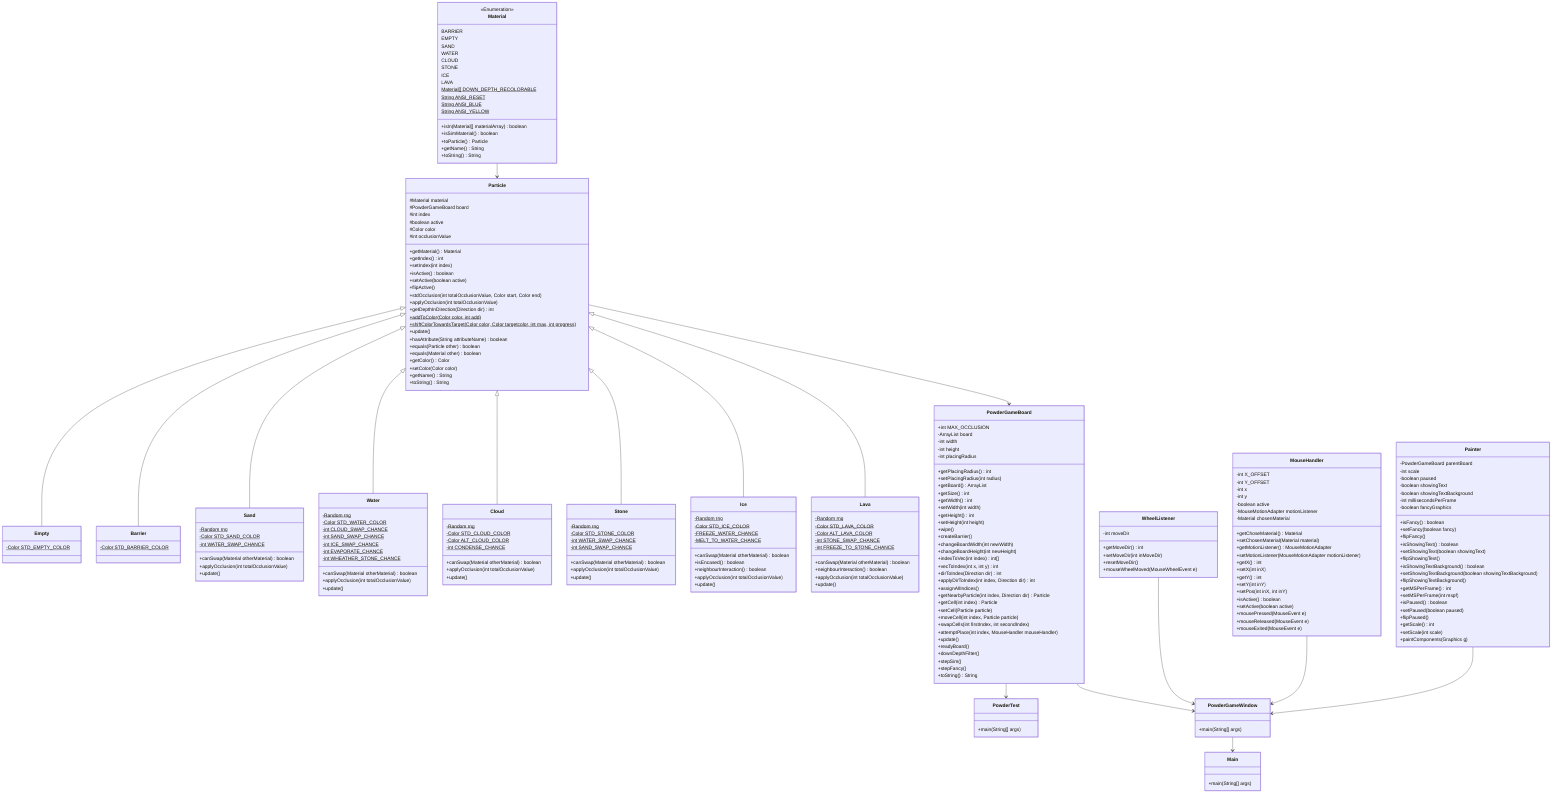 classDiagram
    class Material
    <<Enumeration>> Material
    Material : BARRIER
    Material : EMPTY
    Material : SAND
    Material : WATER
    Material : CLOUD
    Material : STONE
    Material : ICE
    Material : LAVA
    Material : Material[] DOWN_DEPTH_RECOLORABLE$
    Material : String ANSI_RESET$
    Material : String ANSI_BLUE$
    Material : String ANSI_YELLOW$
    Material : +isIn(Material[] materialArray) boolean
    Material : +isSimMaterial() boolean
    Material : +toParticle() Particle
    Material : +getName() String
    Material : +toString() String
    
    Material --> Particle
    Particle : #Material material
    Particle : #PowderGameBoard board
    Particle : #int index
    Particle : #boolean active
    Particle : #Color color
    Particle : #int occlusionValue
    Particle : +getMaterial() Material
    Particle : +getIndex() int
    Particle : +setIndex(int index)
    Particle : +isActive() boolean
    Particle : +setActive(boolean active)
    Particle : +flipActive()
    Particle : +stdOcclusion(int totalOcclusionValue, Color start, Color end)
    Particle : +applyOcclusion(int totalOcclusionValue)
    Particle : +getDepthInDirection(Direction dir) int
    Particle : +addToColor(Color color, int add)$
    Particle : +shiftColorTowardsTarget(Color color, Color targetcolor, int max, int progress)$
    Particle : +update()
    Particle : +hasAttribute(String attributeName) boolean
    Particle : +equals(Particle other) boolean
    Particle : +equals(Material other) boolean
    Particle : +getColor() Color
    Particle : +setColor(Color color)
    Particle : +getName() String
    Particle : +toString() String

    Particle <|-- Empty
    Empty : -Color STD_EMPTY_COLOR$

    Particle <|-- Barrier
    Barrier : -Color STD_BARRIER_COLOR$

    Particle <|-- Sand
    Sand : -Random rng$
    Sand : -Color STD_SAND_COLOR$
    Sand : -int WATER_SWAP_CHANCE$
    Sand : +canSwap(Material otherMaterial) boolean
    Sand : +applyOcclusion(int totalOcclusionValue)
    Sand : +update()

    Particle <|-- Water
    Water : -Random rng$
    Water : -Color STD_WATER_COLOR$
    Water : -int CLOUD_SWAP_CHANCE$
    Water : -int SAND_SWAP_CHANCE$
    Water : -int ICE_SWAP_CHANCE$
    Water : -int EVAPORATE_CHANCE$
    Water : -int WHEATHER_STONE_CHANCE$
    Water : +canSwap(Material otherMaterial) boolean
    Water : +applyOcclusion(int totalOcclusionValue)
    Water : +update()

    Particle <|-- Cloud
    Cloud : -Random rng$
    Cloud : -Color STD_CLOUD_COLOR$
    Cloud : -Color ALT_CLOUD_COLOR$
    Cloud : -int CONDENSE_CHANCE$
    Cloud : +canSwap(Material otherMaterial) boolean
    Cloud : +applyOcclusion(int totalOcclusionValue)
    Cloud : +update()

    Particle <|-- Stone
    Stone : -Random rng$
    Stone : -Color STD_STONE_COLOR$
    Stone : -int WATER_SWAP_CHANCE$
    Stone : -int SAND_SWAP_CHANCE$
    Stone : +canSwap(Material otherMaterial) boolean
    Stone : +applyOcclusion(int totalOcclusionValue)
    Stone : +update()

    Particle <|-- Ice
    Ice : -Random rng$
    Ice : -Color STD_ICE_COLOR$
    Ice : -FREEZE_WATER_CHANCE$
    Ice : -MELT_TO_WATER_CHANCE$
    Ice : +canSwap(Material otherMaterial) boolean
    Ice : +isEncased() boolean
    Ice : +neighbourInteraction() boolean
    Ice : +applyOcclusion(int totalOcclusionValue)
    Ice : +update()

    Particle <|-- Lava
    Lava : -Random rng$
    Lava : -Color STD_LAVA_COLOR$
    Lava : -Color ALT_LAVA_COLOR$
    Lava : -int STONE_SWAP_CHANCE$
    Lava : -int FREEZE_TO_STONE_CHANCE$
    Lava : +canSwap(Material otherMaterial) boolean
    Lava : +neighbourInteraction() boolean
    Lava : +applyOcclusion(int totalOcclusionValue)
    Lava : +update()

    Particle --> PowderGameBoard
    PowderGameBoard : +int MAX_OCCLUSION
    PowderGameBoard : -ArrayList<Particle> board
    PowderGameBoard : -int width
    PowderGameBoard : -int height
    PowderGameBoard : -int placingRadius
    PowderGameBoard : +getPlacingRadius() int
    PowderGameBoard : +setPlacingRadius(int radius)
    PowderGameBoard : +getBoard() ArrayList<Particle>
    PowderGameBoard : +getSize() int
    PowderGameBoard : +getWidth() int
    PowderGameBoard : +setWidth(int width)
    PowderGameBoard : +getHeight() int
    PowderGameBoard : +setHeight(int height)
    PowderGameBoard : +wipe()
    PowderGameBoard : +createBarrier()
    PowderGameBoard : +changeBoardWidth(int newWidth)
    PowderGameBoard : +changeBoardHeight(int newHeight)
    PowderGameBoard : +indexToVec(int index) int[]
    PowderGameBoard : +vecToIndex(int x, int y) int
    PowderGameBoard : +dirToIndex(Direction dir) int
    PowderGameBoard : +applyDirToIndex(int index, Direction dir) int
    PowderGameBoard : +assignAllIndices()
    PowderGameBoard : +getNearbyParticle(int index, Direction dir) Particle
    PowderGameBoard : +getCell(int index) Particle
    PowderGameBoard : +setCell(Particle particle)
    PowderGameBoard : +moveCell(int index, Particle particle)
    PowderGameBoard : +swapCells(int firstIndex, int secondIndex)
    PowderGameBoard : +attemptPlace(int index, MouseHandler mouseHandler)
    PowderGameBoard : +update()
    PowderGameBoard : +readyBoard()
    PowderGameBoard : +downDepthFilter()
    PowderGameBoard : +stepSim()
    PowderGameBoard : +stepFancy()
    PowderGameBoard : +toString() String

    PowderGameBoard --> PowderTest
    PowderTest : +main(String[] args)

    PowderGameBoard --> PowderGameWindow
    PowderGameWindow : +main(String[] args)

    PowderGameWindow --> Main
    Main : +main(String[] args)

    WheelListener --> PowderGameWindow
    WheelListener : -int moveDir
    WheelListener : +getMoveDir() int
    WheelListener : +setMoveDir(int inMoveDir)
    WheelListener : +resetMoveDir()
    WheelListener : +mouseWheelMoved(MouseWheelEvent e)

    MouseHandler --> PowderGameWindow
    MouseHandler : -int X_OFFSET
    MouseHandler : -int Y_OFFSET
    MouseHandler : -int x
    MouseHandler : -int y
    MouseHandler : -boolean active
    MouseHandler : -MouseMotionAdapter motionListener
    MouseHandler : -Material chosenMaterial
    MouseHandler : +getChoseMaterial() Material
    MouseHandler : +setChosenMaterial(Material material)
    MouseHandler : +getMotionListener() MouseMotionAdapter
    MouseHandler : +setMotionListener(MouseMotionAdapter motionListener)
    MouseHandler : +getX() int
    MouseHandler : +setX(int inX)
    MouseHandler : +getY() int
    MouseHandler : +setY(int inY)
    MouseHandler : +setPos(int inX, int inY)
    MouseHandler : +isActive() boolean
    MouseHandler : +setActive(boolean active)
    MouseHandler : +mousePressed(MouseEvent e)
    MouseHandler : +mouseReleased(MouseEvent e)
    MouseHandler : +mouseExited(MouseEvent e)

    Painter --> PowderGameWindow
    Painter : -PowderGameBoard parentBoard
    Painter : -int scale
    Painter : -boolean paused
    Painter : -boolean showingText
    Painter : -boolean showingTextBackground
    Painter : -int millisecondsPerFrame
    Painter : -boolean fancyGraphics
    Painter : +isFancy() boolean
    Painter : +setFancy(boolean fancy)
    Painter : +flipFancy()
    Painter : +isShowingText() boolean
    Painter : +setShowingText(boolean showingText)
    Painter : +flipShowingText()
    Painter : +isShowingTextBackground() boolean
    Painter : +setShowingTextBackground(boolean showingTextBackground)
    Painter : +flipShowingTextBackground()
    Painter : +getMSPerFrame() int
    Painter : +setMSPerFrame(int mspf)
    Painter : +isPaused() boolean
    Painter : +setPaused(boolean paused)
    Painter : +flipPaused()
    Painter : +getScale() int
    Painter : +setScale(int scale)
    Painter : +paintComponents(Graphics g)